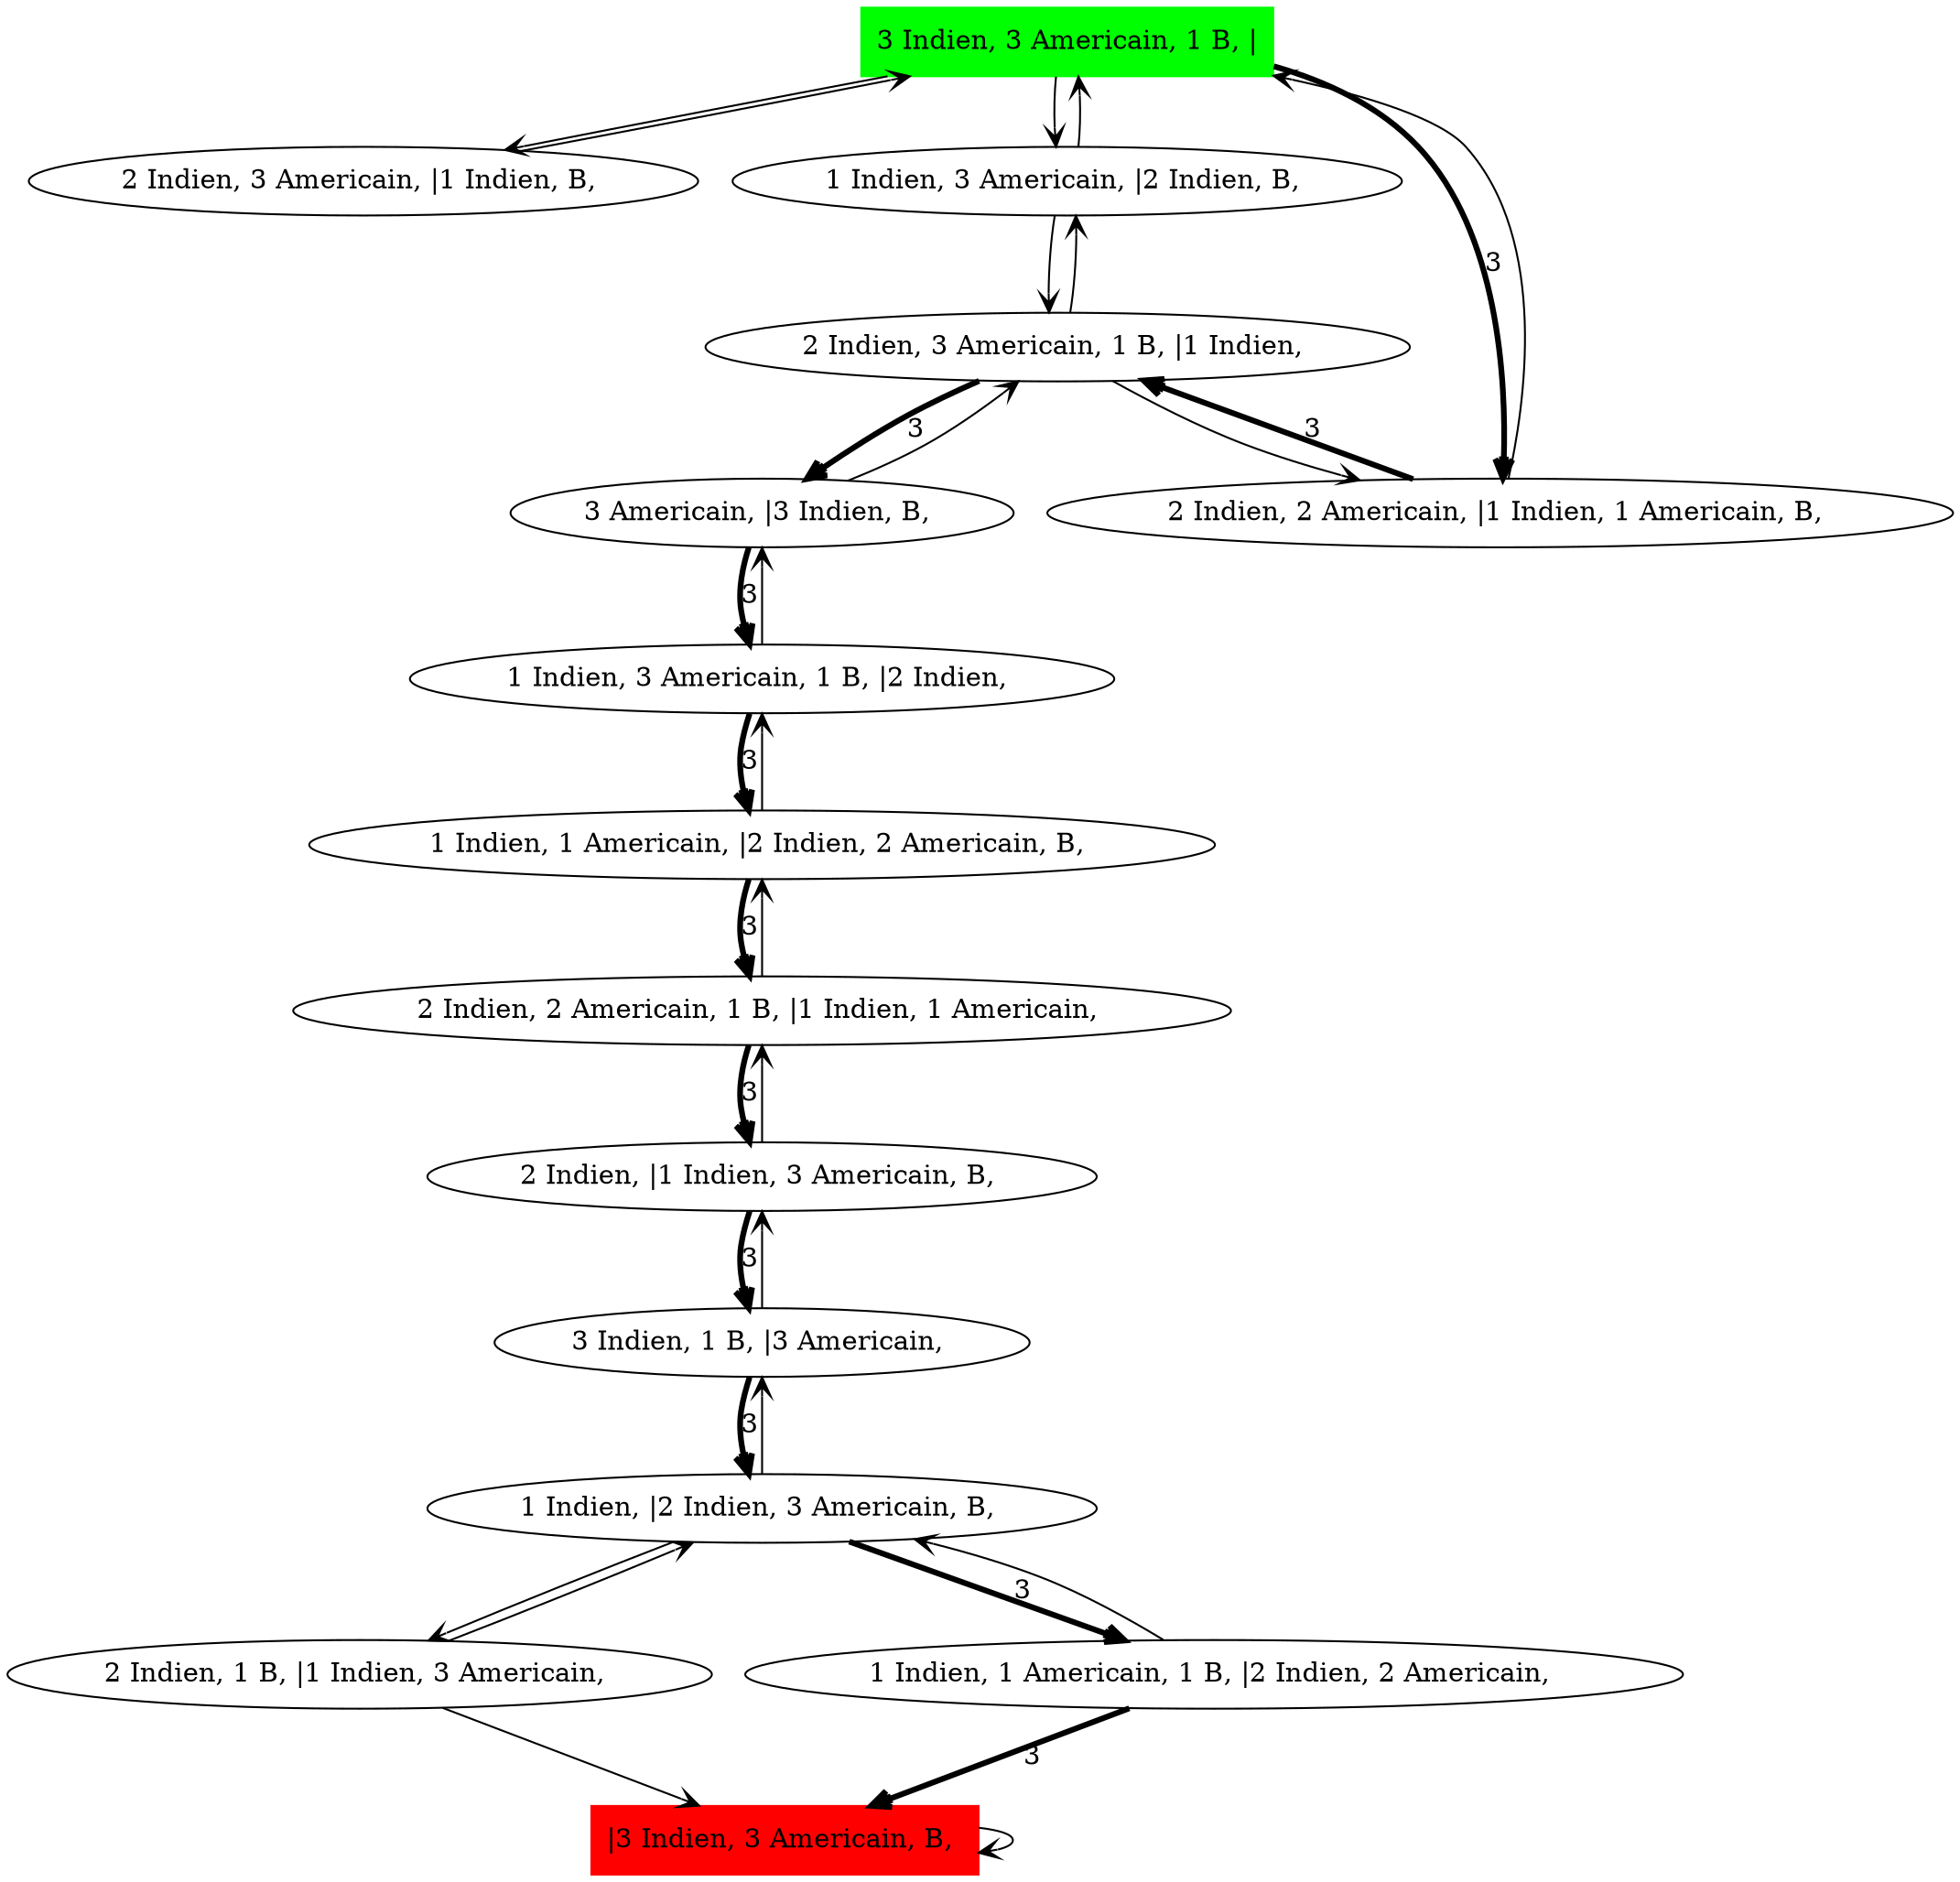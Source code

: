 digraph Samsoucoupe_Sol_ {
	initial [label="3 Indien, 3 Americain, 1 B, |" color=green shape=box style=filled]
	final [label="|3 Indien, 3 Americain, B, " color=red shape=box style=filled]
	initial -> "2 Indien, 3 Americain, |1 Indien, B, " [arrowhead=open]
	initial -> "1 Indien, 3 Americain, |2 Indien, B, " [arrowhead=open]
	initial -> "2 Indien, 2 Americain, |1 Indien, 1 Americain, B, " [label=3 arrowhead=open penwidth=3]
	"2 Indien, 2 Americain, |1 Indien, 1 Americain, B, " -> initial [arrowhead=open]
	"2 Indien, 2 Americain, |1 Indien, 1 Americain, B, " -> "2 Indien, 3 Americain, 1 B, |1 Indien, " [label=3 arrowhead=open penwidth=3]
	"2 Indien, 3 Americain, 1 B, |1 Indien, " -> "1 Indien, 3 Americain, |2 Indien, B, " [arrowhead=open]
	"2 Indien, 3 Americain, 1 B, |1 Indien, " -> "3 Americain, |3 Indien, B, " [label=3 arrowhead=open penwidth=3]
	"2 Indien, 3 Americain, 1 B, |1 Indien, " -> "2 Indien, 2 Americain, |1 Indien, 1 Americain, B, " [arrowhead=open]
	"3 Americain, |3 Indien, B, " -> "1 Indien, 3 Americain, 1 B, |2 Indien, " [label=3 arrowhead=open penwidth=3]
	"3 Americain, |3 Indien, B, " -> "2 Indien, 3 Americain, 1 B, |1 Indien, " [arrowhead=open]
	"1 Indien, 3 Americain, 1 B, |2 Indien, " -> "3 Americain, |3 Indien, B, " [arrowhead=open]
	"1 Indien, 3 Americain, 1 B, |2 Indien, " -> "1 Indien, 1 Americain, |2 Indien, 2 Americain, B, " [label=3 arrowhead=open penwidth=3]
	"1 Indien, 1 Americain, |2 Indien, 2 Americain, B, " -> "2 Indien, 2 Americain, 1 B, |1 Indien, 1 Americain, " [label=3 arrowhead=open penwidth=3]
	"1 Indien, 1 Americain, |2 Indien, 2 Americain, B, " -> "1 Indien, 3 Americain, 1 B, |2 Indien, " [arrowhead=open]
	"2 Indien, 2 Americain, 1 B, |1 Indien, 1 Americain, " -> "1 Indien, 1 Americain, |2 Indien, 2 Americain, B, " [arrowhead=open]
	"2 Indien, 2 Americain, 1 B, |1 Indien, 1 Americain, " -> "2 Indien, |1 Indien, 3 Americain, B, " [label=3 arrowhead=open penwidth=3]
	"2 Indien, |1 Indien, 3 Americain, B, " -> "3 Indien, 1 B, |3 Americain, " [label=3 arrowhead=open penwidth=3]
	"2 Indien, |1 Indien, 3 Americain, B, " -> "2 Indien, 2 Americain, 1 B, |1 Indien, 1 Americain, " [arrowhead=open]
	"3 Indien, 1 B, |3 Americain, " -> "2 Indien, |1 Indien, 3 Americain, B, " [arrowhead=open]
	"3 Indien, 1 B, |3 Americain, " -> "1 Indien, |2 Indien, 3 Americain, B, " [label=3 arrowhead=open penwidth=3]
	"1 Indien, |2 Indien, 3 Americain, B, " -> "2 Indien, 1 B, |1 Indien, 3 Americain, " [arrowhead=open]
	"1 Indien, |2 Indien, 3 Americain, B, " -> "3 Indien, 1 B, |3 Americain, " [arrowhead=open]
	"1 Indien, |2 Indien, 3 Americain, B, " -> "1 Indien, 1 Americain, 1 B, |2 Indien, 2 Americain, " [label=3 arrowhead=open penwidth=3]
	"1 Indien, 1 Americain, 1 B, |2 Indien, 2 Americain, " -> final [label=3 arrowhead=open penwidth=3]
	"1 Indien, 1 Americain, 1 B, |2 Indien, 2 Americain, " -> "1 Indien, |2 Indien, 3 Americain, B, " [arrowhead=open]
	final -> final [arrowhead=open]
	"2 Indien, 1 B, |1 Indien, 3 Americain, " -> "1 Indien, |2 Indien, 3 Americain, B, " [arrowhead=open]
	"2 Indien, 1 B, |1 Indien, 3 Americain, " -> final [arrowhead=open]
	"1 Indien, 3 Americain, |2 Indien, B, " -> "2 Indien, 3 Americain, 1 B, |1 Indien, " [arrowhead=open]
	"1 Indien, 3 Americain, |2 Indien, B, " -> initial [arrowhead=open]
	"2 Indien, 3 Americain, |1 Indien, B, " -> initial [arrowhead=open]
}
